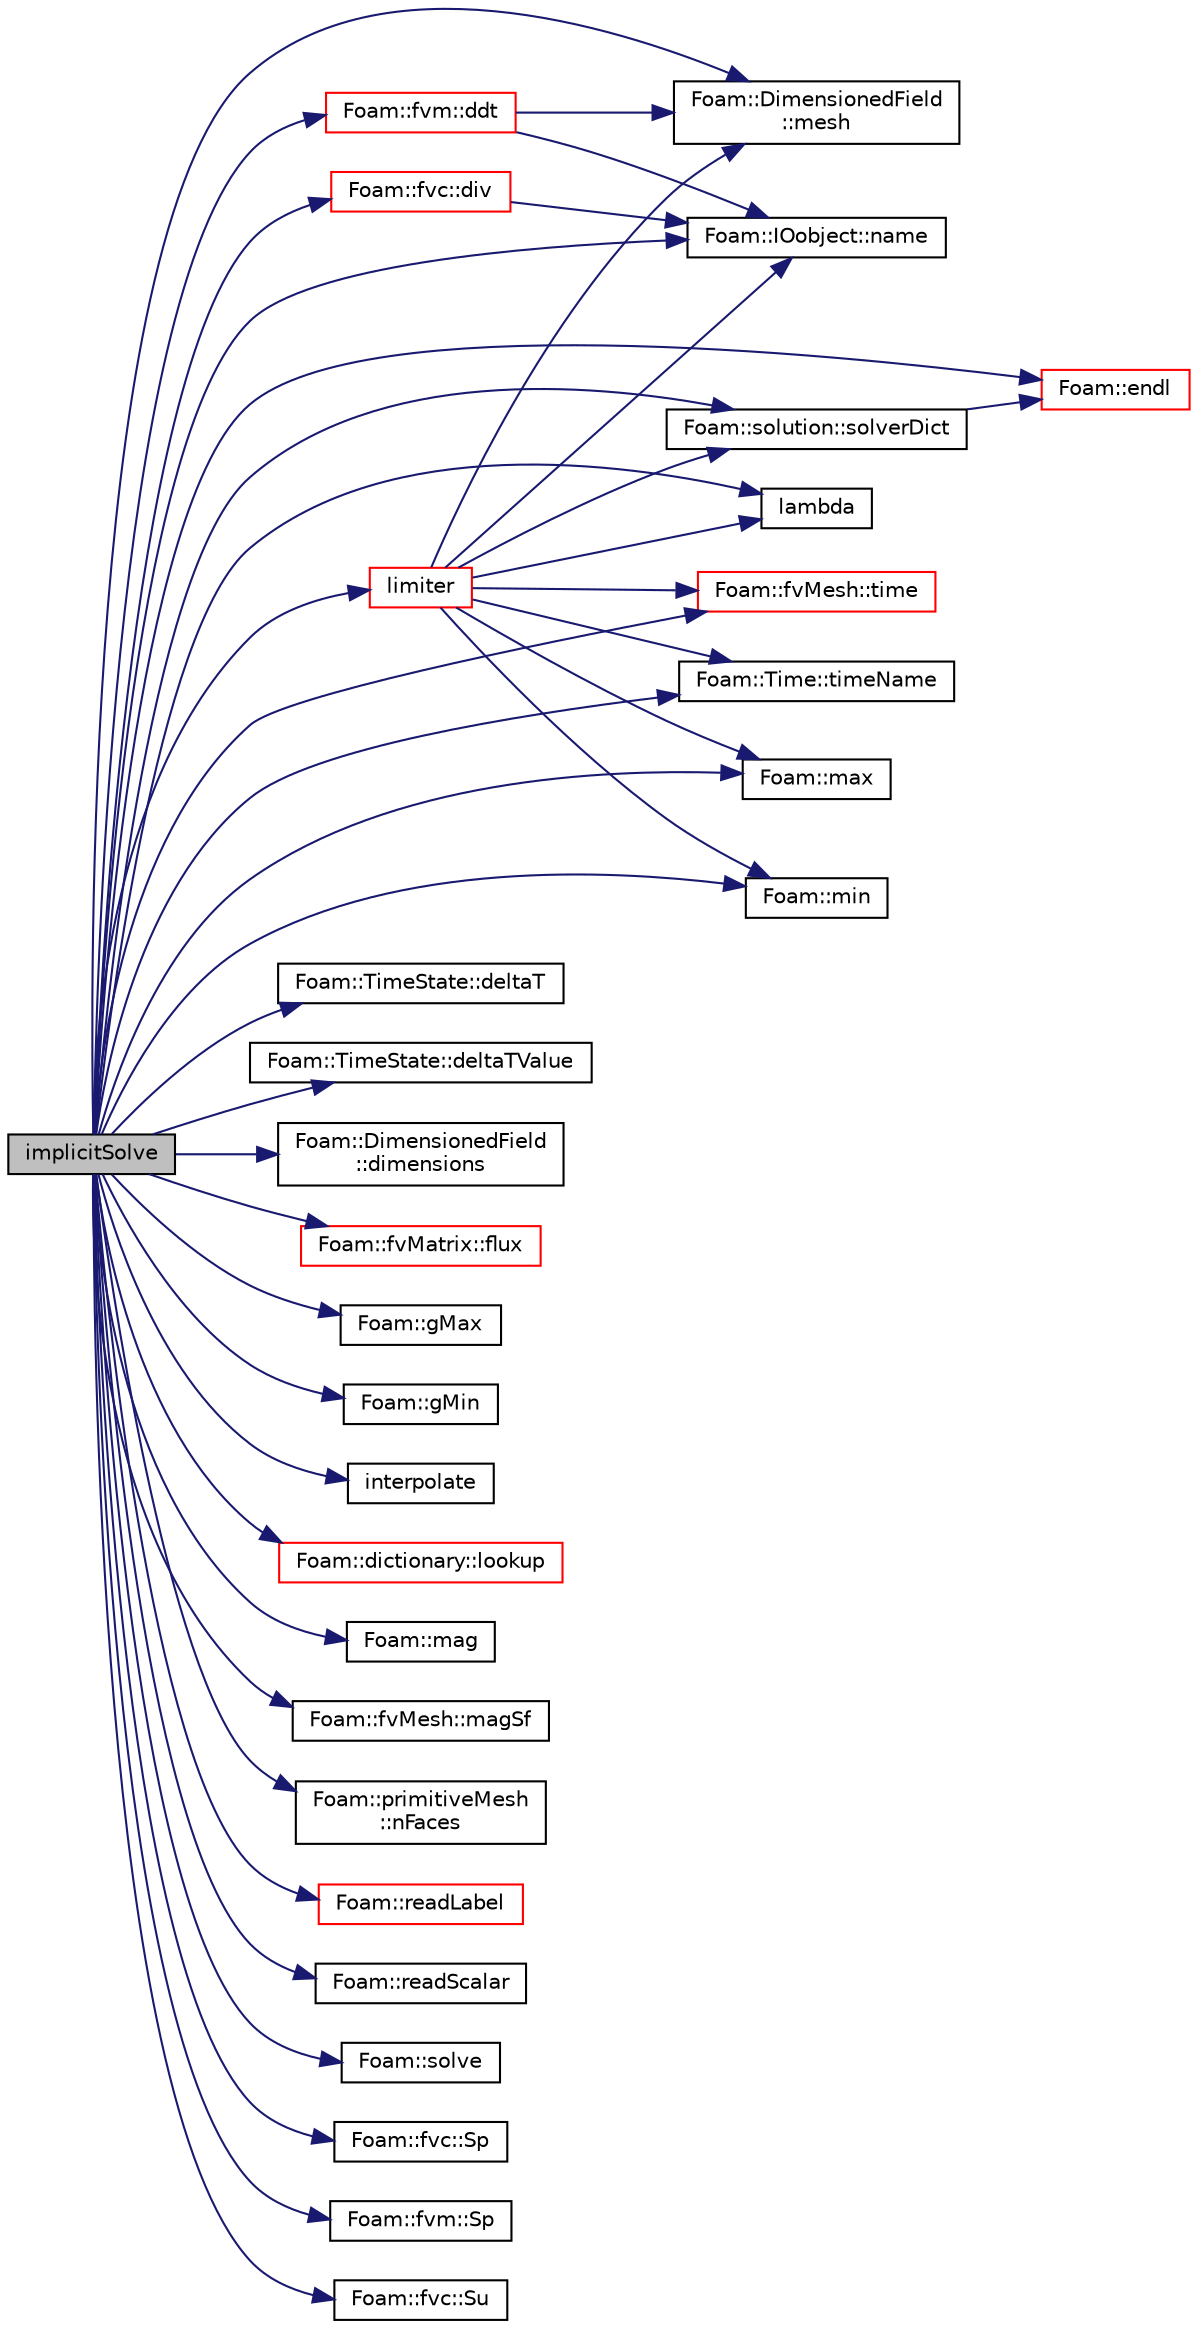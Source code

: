 digraph "implicitSolve"
{
  bgcolor="transparent";
  edge [fontname="Helvetica",fontsize="10",labelfontname="Helvetica",labelfontsize="10"];
  node [fontname="Helvetica",fontsize="10",shape=record];
  rankdir="LR";
  Node1 [label="implicitSolve",height=0.2,width=0.4,color="black", fillcolor="grey75", style="filled", fontcolor="black"];
  Node1 -> Node2 [color="midnightblue",fontsize="10",style="solid",fontname="Helvetica"];
  Node2 [label="Foam::fvm::ddt",height=0.2,width=0.4,color="red",URL="$a11010.html#a2d88eca98ab69b84af7ddb96e35f5a44"];
  Node2 -> Node3 [color="midnightblue",fontsize="10",style="solid",fontname="Helvetica"];
  Node3 [label="Foam::DimensionedField\l::mesh",height=0.2,width=0.4,color="black",URL="$a00539.html#abdefa6904b53f35c49185ee1cb3d1800",tooltip="Return mesh. "];
  Node2 -> Node4 [color="midnightblue",fontsize="10",style="solid",fontname="Helvetica"];
  Node4 [label="Foam::IOobject::name",height=0.2,width=0.4,color="black",URL="$a01197.html#a75b72488d2e82151b025744974919d5d",tooltip="Return name. "];
  Node1 -> Node5 [color="midnightblue",fontsize="10",style="solid",fontname="Helvetica"];
  Node5 [label="Foam::TimeState::deltaT",height=0.2,width=0.4,color="black",URL="$a02690.html#ab8414d012e25a94a0a5efdcfe14167e8",tooltip="Return time step. "];
  Node1 -> Node6 [color="midnightblue",fontsize="10",style="solid",fontname="Helvetica"];
  Node6 [label="Foam::TimeState::deltaTValue",height=0.2,width=0.4,color="black",URL="$a02690.html#a664afb7178a107bfcb662f688e0bcb62",tooltip="Return time step value. "];
  Node1 -> Node7 [color="midnightblue",fontsize="10",style="solid",fontname="Helvetica"];
  Node7 [label="Foam::DimensionedField\l::dimensions",height=0.2,width=0.4,color="black",URL="$a00539.html#a6098093e7de06370342a85cfae8b31f5",tooltip="Return dimensions. "];
  Node1 -> Node8 [color="midnightblue",fontsize="10",style="solid",fontname="Helvetica"];
  Node8 [label="Foam::fvc::div",height=0.2,width=0.4,color="red",URL="$a11009.html#a585533948ad80abfe589d920c641f251"];
  Node8 -> Node4 [color="midnightblue",fontsize="10",style="solid",fontname="Helvetica"];
  Node1 -> Node9 [color="midnightblue",fontsize="10",style="solid",fontname="Helvetica"];
  Node9 [label="Foam::endl",height=0.2,width=0.4,color="red",URL="$a10974.html#a2db8fe02a0d3909e9351bb4275b23ce4",tooltip="Add newline and flush stream. "];
  Node1 -> Node10 [color="midnightblue",fontsize="10",style="solid",fontname="Helvetica"];
  Node10 [label="Foam::fvMatrix::flux",height=0.2,width=0.4,color="red",URL="$a00888.html#a5e4227643f4fd605147b872caf525f1f",tooltip="Return the face-flux field from the matrix. "];
  Node1 -> Node11 [color="midnightblue",fontsize="10",style="solid",fontname="Helvetica"];
  Node11 [label="Foam::gMax",height=0.2,width=0.4,color="black",URL="$a10974.html#ae8d631fb8e841947408bb711abfb1e67"];
  Node1 -> Node12 [color="midnightblue",fontsize="10",style="solid",fontname="Helvetica"];
  Node12 [label="Foam::gMin",height=0.2,width=0.4,color="black",URL="$a10974.html#aca330ee6cfe7d602300dbc5905f8c9f6"];
  Node1 -> Node13 [color="midnightblue",fontsize="10",style="solid",fontname="Helvetica"];
  Node13 [label="interpolate",height=0.2,width=0.4,color="black",URL="$a11033.html#a4d62f21551985d814104861e7c1d9b4f"];
  Node1 -> Node14 [color="midnightblue",fontsize="10",style="solid",fontname="Helvetica"];
  Node14 [label="lambda",height=0.2,width=0.4,color="black",URL="$a04563.html#ac90f959a4cd5bd0bc0d60e8c9fe14021"];
  Node1 -> Node15 [color="midnightblue",fontsize="10",style="solid",fontname="Helvetica"];
  Node15 [label="limiter",height=0.2,width=0.4,color="red",URL="$a11033.html#ae7bb06bb4b6724eb8a202da04f6e5557"];
  Node15 -> Node3 [color="midnightblue",fontsize="10",style="solid",fontname="Helvetica"];
  Node15 -> Node16 [color="midnightblue",fontsize="10",style="solid",fontname="Helvetica"];
  Node16 [label="Foam::solution::solverDict",height=0.2,width=0.4,color="black",URL="$a02445.html#a123ac399dc7d6918c1c196ee40c6b364",tooltip="Return the solver controls dictionary for the given field. "];
  Node16 -> Node9 [color="midnightblue",fontsize="10",style="solid",fontname="Helvetica"];
  Node15 -> Node4 [color="midnightblue",fontsize="10",style="solid",fontname="Helvetica"];
  Node15 -> Node14 [color="midnightblue",fontsize="10",style="solid",fontname="Helvetica"];
  Node15 -> Node17 [color="midnightblue",fontsize="10",style="solid",fontname="Helvetica"];
  Node17 [label="Foam::fvMesh::time",height=0.2,width=0.4,color="red",URL="$a00889.html#a48fcf6de2789aff6b430b5fc1a05693f",tooltip="Return the top-level database. "];
  Node15 -> Node18 [color="midnightblue",fontsize="10",style="solid",fontname="Helvetica"];
  Node18 [label="Foam::Time::timeName",height=0.2,width=0.4,color="black",URL="$a02683.html#a5ae6a110de1b22323e19a46943c7f0c1",tooltip="Return time name of given scalar time. "];
  Node15 -> Node19 [color="midnightblue",fontsize="10",style="solid",fontname="Helvetica"];
  Node19 [label="Foam::max",height=0.2,width=0.4,color="black",URL="$a10974.html#ac993e906cf2774ae77e666bc24e81733"];
  Node15 -> Node20 [color="midnightblue",fontsize="10",style="solid",fontname="Helvetica"];
  Node20 [label="Foam::min",height=0.2,width=0.4,color="black",URL="$a10974.html#a253e112ad2d56d96230ff39ea7f442dc"];
  Node1 -> Node21 [color="midnightblue",fontsize="10",style="solid",fontname="Helvetica"];
  Node21 [label="Foam::dictionary::lookup",height=0.2,width=0.4,color="red",URL="$a00530.html#a8baab402d653d6e789f67c57e23a5b59",tooltip="Find and return an entry data stream. "];
  Node1 -> Node22 [color="midnightblue",fontsize="10",style="solid",fontname="Helvetica"];
  Node22 [label="Foam::mag",height=0.2,width=0.4,color="black",URL="$a10974.html#a929da2a3fdcf3dacbbe0487d3a330dae"];
  Node1 -> Node23 [color="midnightblue",fontsize="10",style="solid",fontname="Helvetica"];
  Node23 [label="Foam::fvMesh::magSf",height=0.2,width=0.4,color="black",URL="$a00889.html#acd80c470c0e44554389fdd31e7321804",tooltip="Return cell face area magnitudes. "];
  Node1 -> Node19 [color="midnightblue",fontsize="10",style="solid",fontname="Helvetica"];
  Node1 -> Node3 [color="midnightblue",fontsize="10",style="solid",fontname="Helvetica"];
  Node1 -> Node20 [color="midnightblue",fontsize="10",style="solid",fontname="Helvetica"];
  Node1 -> Node4 [color="midnightblue",fontsize="10",style="solid",fontname="Helvetica"];
  Node1 -> Node24 [color="midnightblue",fontsize="10",style="solid",fontname="Helvetica"];
  Node24 [label="Foam::primitiveMesh\l::nFaces",height=0.2,width=0.4,color="black",URL="$a02008.html#a9be088de373a98524a153de7da0e92e8"];
  Node1 -> Node25 [color="midnightblue",fontsize="10",style="solid",fontname="Helvetica"];
  Node25 [label="Foam::readLabel",height=0.2,width=0.4,color="red",URL="$a10974.html#abb09fbcf651d29208982dd7a601b606f"];
  Node1 -> Node26 [color="midnightblue",fontsize="10",style="solid",fontname="Helvetica"];
  Node26 [label="Foam::readScalar",height=0.2,width=0.4,color="black",URL="$a10974.html#a828d57f6d9b9806c086a3f840a147115",tooltip="Read whole of buf as a scalar. Return true if succesful. "];
  Node1 -> Node27 [color="midnightblue",fontsize="10",style="solid",fontname="Helvetica"];
  Node27 [label="Foam::solve",height=0.2,width=0.4,color="black",URL="$a10974.html#a8d0243cca6dbaab978da0126875aa319",tooltip="Solve returning the solution statistics given convergence tolerance. "];
  Node1 -> Node16 [color="midnightblue",fontsize="10",style="solid",fontname="Helvetica"];
  Node1 -> Node28 [color="midnightblue",fontsize="10",style="solid",fontname="Helvetica"];
  Node28 [label="Foam::fvc::Sp",height=0.2,width=0.4,color="black",URL="$a11009.html#acb372005d973de14c63c97ba57a82d99"];
  Node1 -> Node29 [color="midnightblue",fontsize="10",style="solid",fontname="Helvetica"];
  Node29 [label="Foam::fvm::Sp",height=0.2,width=0.4,color="black",URL="$a11010.html#a67e0938495ebeac7ad57361957720554"];
  Node1 -> Node30 [color="midnightblue",fontsize="10",style="solid",fontname="Helvetica"];
  Node30 [label="Foam::fvc::Su",height=0.2,width=0.4,color="black",URL="$a11009.html#ac92e296062b7b025a96b82351c1d9b89"];
  Node1 -> Node17 [color="midnightblue",fontsize="10",style="solid",fontname="Helvetica"];
  Node1 -> Node18 [color="midnightblue",fontsize="10",style="solid",fontname="Helvetica"];
}
